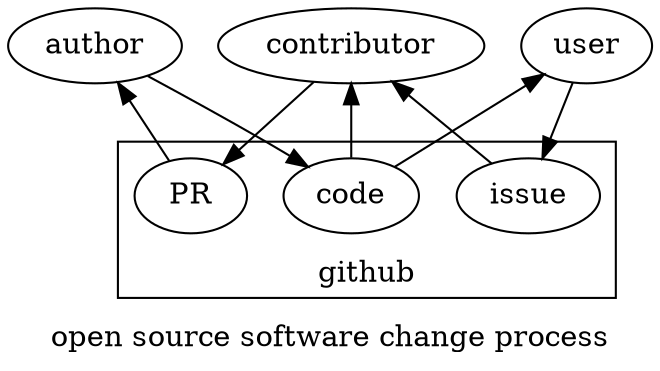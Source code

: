 digraph change_oss {
    rankdir=BT;
    label="open source software change process"

    subgraph cluster_0 {
        label=github;
        issue;
        PR;
        code;
    }

    author -> code;
    code -> user;
    code -> contributor;
    user -> issue;
    issue -> contributor;
    contributor -> PR;
    PR -> author;
}